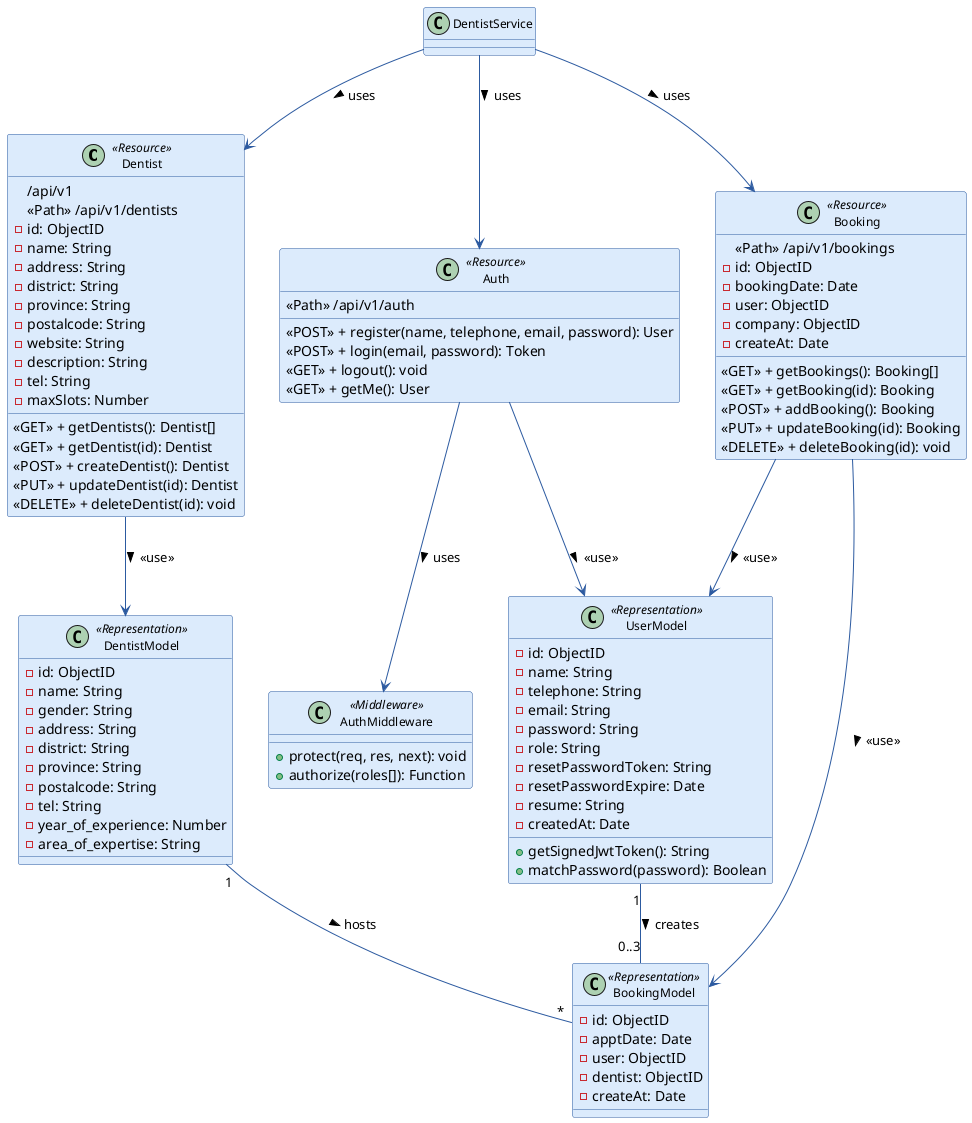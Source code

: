 @startuml "Dentist Booking System"

skinparam class {
  BackgroundColor #DCEBFC
  BorderColor #2C5AA0
  ArrowColor #2C5AA0
  FontSize 12
}

skinparam stereotypeCBackgroundColor #ADD1FF
skinparam packageBackgroundColor #FFFFFF

' Application Service
class Dentist <<Application>> {
  /api/v1
}

' Resource: Auth
class Auth <<Resource>> {
  <<Path>> /api/v1/auth
  <<POST>> + register(name, telephone, email, password): User
  <<POST>> + login(email, password): Token
  <<GET>> + logout(): void
  <<GET>> + getMe(): User
}

' Resource: Dentist
class Dentist <<Resource>> {
  <<Path>> /api/v1/dentists
  - id: ObjectID
  - name: String
  - address: String
  - district: String
  - province: String
  - postalcode: String
  - website: String
  - description: String
  - tel: String
  - maxSlots: Number
  <<GET>> + getDentists(): Dentist[]
  <<GET>> + getDentist(id): Dentist
  <<POST>> + createDentist(): Dentist
  <<PUT>> + updateDentist(id): Dentist
  <<DELETE>> + deleteDentist(id): void
}

' Resource: Booking
class Booking <<Resource>> {
  <<Path>> /api/v1/bookings
  - id: ObjectID
  - bookingDate: Date
  - user: ObjectID
  - company: ObjectID
  - createAt: Date
  <<GET>> + getBookings(): Booking[]
  <<GET>> + getBooking(id): Booking
  <<POST>> + addBooking(): Booking
  <<PUT>> + updateBooking(id): Booking
  <<DELETE>> + deleteBooking(id): void
}

' Representation: User
class UserModel <<Representation>> {
  - id: ObjectID
  - name: String
  - telephone: String
  - email: String
  - password: String
  - role: String
  - resetPasswordToken: String
  - resetPasswordExpire: Date
  - resume: String
  - createdAt: Date
  + getSignedJwtToken(): String
  + matchPassword(password): Boolean
}

' Representation: Dentist
class DentistModel <<Representation>> {
  - id: ObjectID
  - name: String
  - gender: String
  - address: String
  - district: String
  - province: String
  - postalcode: String
  - tel: String
  - year_of_experience: Number
  - area_of_expertise: String
}

' Representation: Booking
class BookingModel <<Representation>> {
  - id: ObjectID
  - apptDate: Date
  - user: ObjectID
  - dentist: ObjectID
  - createAt: Date
}

' Middleware
class AuthMiddleware <<Middleware>> {
  + protect(req, res, next): void
  + authorize(roles[]): Function
}

' Service layer relationships
DentistService --> Auth : uses >
DentistService --> Dentist : uses >
DentistService --> Booking : uses >

' Resource to Model relationships  
Auth --> UserModel : <<use>> >
Dentist --> DentistModel : <<use>> >
Booking --> BookingModel : <<use>> >

' Cross-resource and API relationships
Booking --> UserModel : <<use>> >

' Middleware relationships
Auth --> AuthMiddleware : uses >

' Domain model relationships
UserModel "1" -- "0..3" BookingModel : creates >
DentistModel "1" -- "*" BookingModel : hosts >

@enduml